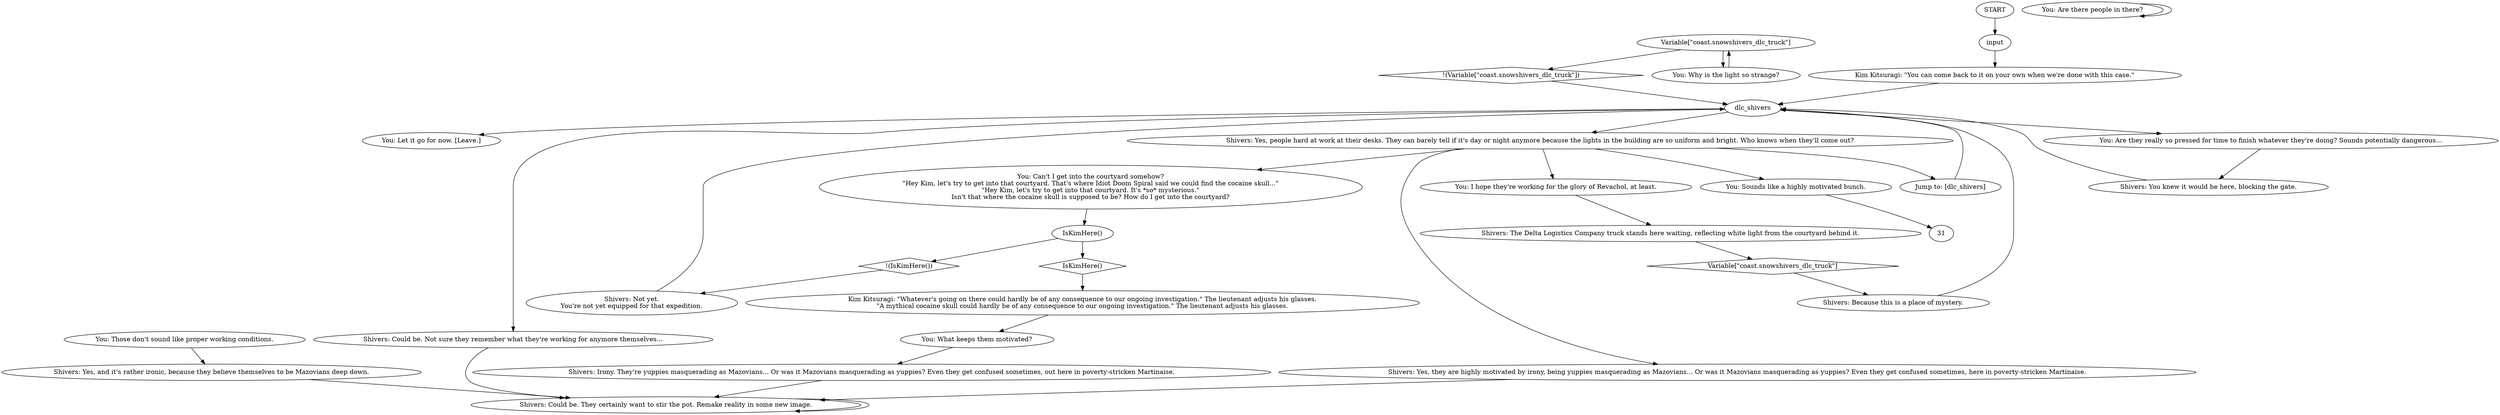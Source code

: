 # JAM ORB / dlc truck
# Those are some big letters on that truck.
# ==================================================
digraph G {
	  0 [label="START"];
	  1 [label="input"];
	  2 [label="Shivers: Yes, and it's rather ironic, because they believe themselves to be Mazovians deep down."];
	  3 [label="Shivers: Irony. They're yuppies masquerading as Mazovians... Or was it Mazovians masquerading as yuppies? Even they get confused sometimes, out here in poverty-stricken Martinaise."];
	  4 [label="You: Sounds like a highly motivated bunch."];
	  5 [label="IsKimHere()"];
	  6 [label="IsKimHere()", shape=diamond];
	  7 [label="!(IsKimHere())", shape=diamond];
	  8 [label="Kim Kitsuragi: \"Whatever's going on there could hardly be of any consequence to our ongoing investigation.\" The lieutenant adjusts his glasses.\n\"A mythical cocaine skull could hardly be of any consequence to our ongoing investigation.\" The lieutenant adjusts his glasses."];
	  9 [label="You: Let it go for now. [Leave.]"];
	  10 [label="You: I hope they're working for the glory of Revachol, at least."];
	  11 [label="dlc_shivers"];
	  12 [label="Shivers: Not yet.\nYou're not yet equipped for that expedition."];
	  13 [label="You: Those don't sound like proper working conditions."];
	  14 [label="Jump to: [dlc_shivers]"];
	  15 [label="Shivers: Could be. They certainly want to stir the pot. Remake reality in some new image."];
	  16 [label="Shivers: You knew it would be here, blocking the gate."];
	  17 [label="Shivers: Because this is a place of mystery."];
	  18 [label="Variable[\"coast.snowshivers_dlc_truck\"]"];
	  19 [label="Variable[\"coast.snowshivers_dlc_truck\"]", shape=diamond];
	  20 [label="!(Variable[\"coast.snowshivers_dlc_truck\"])", shape=diamond];
	  21 [label="You: Why is the light so strange?"];
	  22 [label="Shivers: Could be. Not sure they remember what they're working for anymore themselves..."];
	  23 [label="Shivers: The Delta Logistics Company truck stands here waiting, reflecting white light from the courtyard behind it."];
	  24 [label="Kim Kitsuragi: \"You can come back to it on your own when we're done with this case.\""];
	  25 [label="You: What keeps them motivated?"];
	  26 [label="You: Can't I get into the courtyard somehow?\n\"Hey Kim, let's try to get into that courtyard. That's where Idiot Doom Spiral said we could find the cocaine skull...\"\n\"Hey Kim, let's try to get into that courtyard. It's *so* mysterious.\"\nIsn't that where the cocaine skull is supposed to be? How do I get into the courtyard?"];
	  27 [label="Shivers: Yes, people hard at work at their desks. They can barely tell if it's day or night anymore because the lights in the building are so uniform and bright. Who knows when they'll come out?"];
	  28 [label="You: Are there people in there?"];
	  29 [label="You: Are they really so pressed for time to finish whatever they're doing? Sounds potentially dangerous..."];
	  30 [label="Shivers: Yes, they are highly motivated by irony, being yuppies masquerading as Mazovians... Or was it Mazovians masquerading as yuppies? Even they get confused sometimes, here in poverty-stricken Martinaise."];
	  0 -> 1
	  1 -> 24
	  2 -> 15
	  3 -> 15
	  4 -> 31
	  5 -> 6
	  5 -> 7
	  6 -> 8
	  7 -> 12
	  8 -> 25
	  10 -> 23
	  11 -> 9
	  11 -> 27
	  11 -> 29
	  11 -> 22
	  12 -> 11
	  13 -> 2
	  14 -> 11
	  15 -> 15
	  16 -> 11
	  17 -> 11
	  18 -> 20
	  18 -> 21
	  19 -> 17
	  20 -> 11
	  21 -> 18
	  22 -> 15
	  23 -> 19
	  24 -> 11
	  25 -> 3
	  26 -> 5
	  27 -> 4
	  27 -> 10
	  27 -> 14
	  27 -> 26
	  27 -> 30
	  28 -> 28
	  29 -> 16
	  30 -> 15
}

